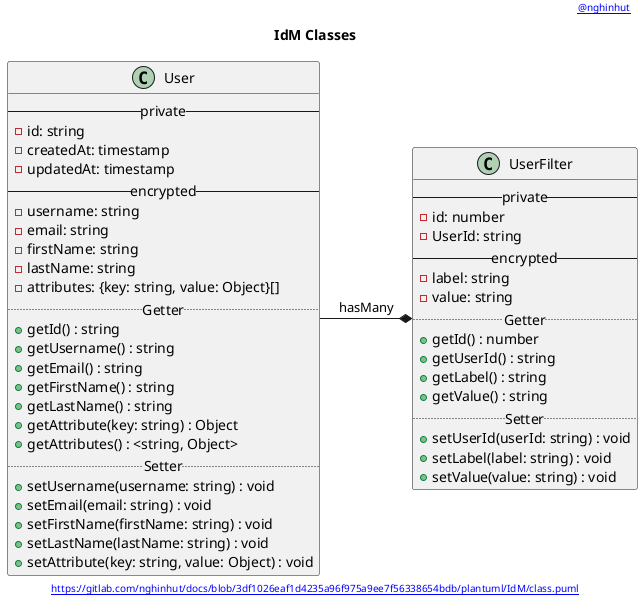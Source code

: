@startuml
'-----START auto generated metadata please keep comment here to allow auto update-----
'-----DON'T EDIT THIS SECTION, INSTEAD RE-RUN prebuild.sh TO UPDATE-----
header [[https://www.nghinhut.dev?from=http%5C%3A%5C%2F%5C%2Fwww%5C.plantuml%5C.com%5C%2Fplantuml%5C%2Fproxy%3Ffmt%3Dsvg%5C%26src%3Dhttps%5C%3A%5C%2F%5C%2Fgitlab%5C.com%5C%2Fnghinhut%5C%2Fdocs%5C%2Fraw%5C%2F3df1026eaf1d4235a96f975a9ee7f56338654bdb%5C%2Fplantuml%5C%2FIdM%5C%2Fclass%5C.puml%0A @nghinhut]]
footer [[http://www.plantuml.com/plantuml/proxy?fmt=svg&src=https://gitlab.com/nghinhut/docs/raw/3df1026eaf1d4235a96f975a9ee7f56338654bdb/plantuml/IdM/class.puml https://gitlab.com/nghinhut/docs/blob/3df1026eaf1d4235a96f975a9ee7f56338654bdb/plantuml/IdM/class.puml]]
'-----END auto generated metadata please keep comment here to allow auto update-----
title IdM Classes

class "User" as user {
    -- private --
    - id: string
    - createdAt: timestamp
    - updatedAt: timestamp
    -- encrypted --
    - username: string
    - email: string
    - firstName: string
    - lastName: string
    - attributes: {key: string, value: Object}[]
    .. Getter ..
    + getId() : string
    + getUsername() : string
    + getEmail() : string
    + getFirstName() : string
    + getLastName() : string
    + getAttribute(key: string) : Object
    + getAttributes() : <string, Object>
    .. Setter ..
    + setUsername(username: string) : void
    + setEmail(email: string) : void
    + setFirstName(firstName: string) : void
    + setLastName(lastName: string) : void
    + setAttribute(key: string, value: Object) : void
}

class "UserFilter" as user_filter {
    -- private --
    - id: number
    - UserId: string
    -- encrypted --
    - label: string
    - value: string
    .. Getter ..
    + getId() : number
    + getUserId() : string
    + getLabel() : string
    + getValue() : string
    .. Setter ..
    + setUserId(userId: string) : void
    + setLabel(label: string) : void
    + setValue(value: string) : void
}

user -* user_filter : hasMany

@enduml
